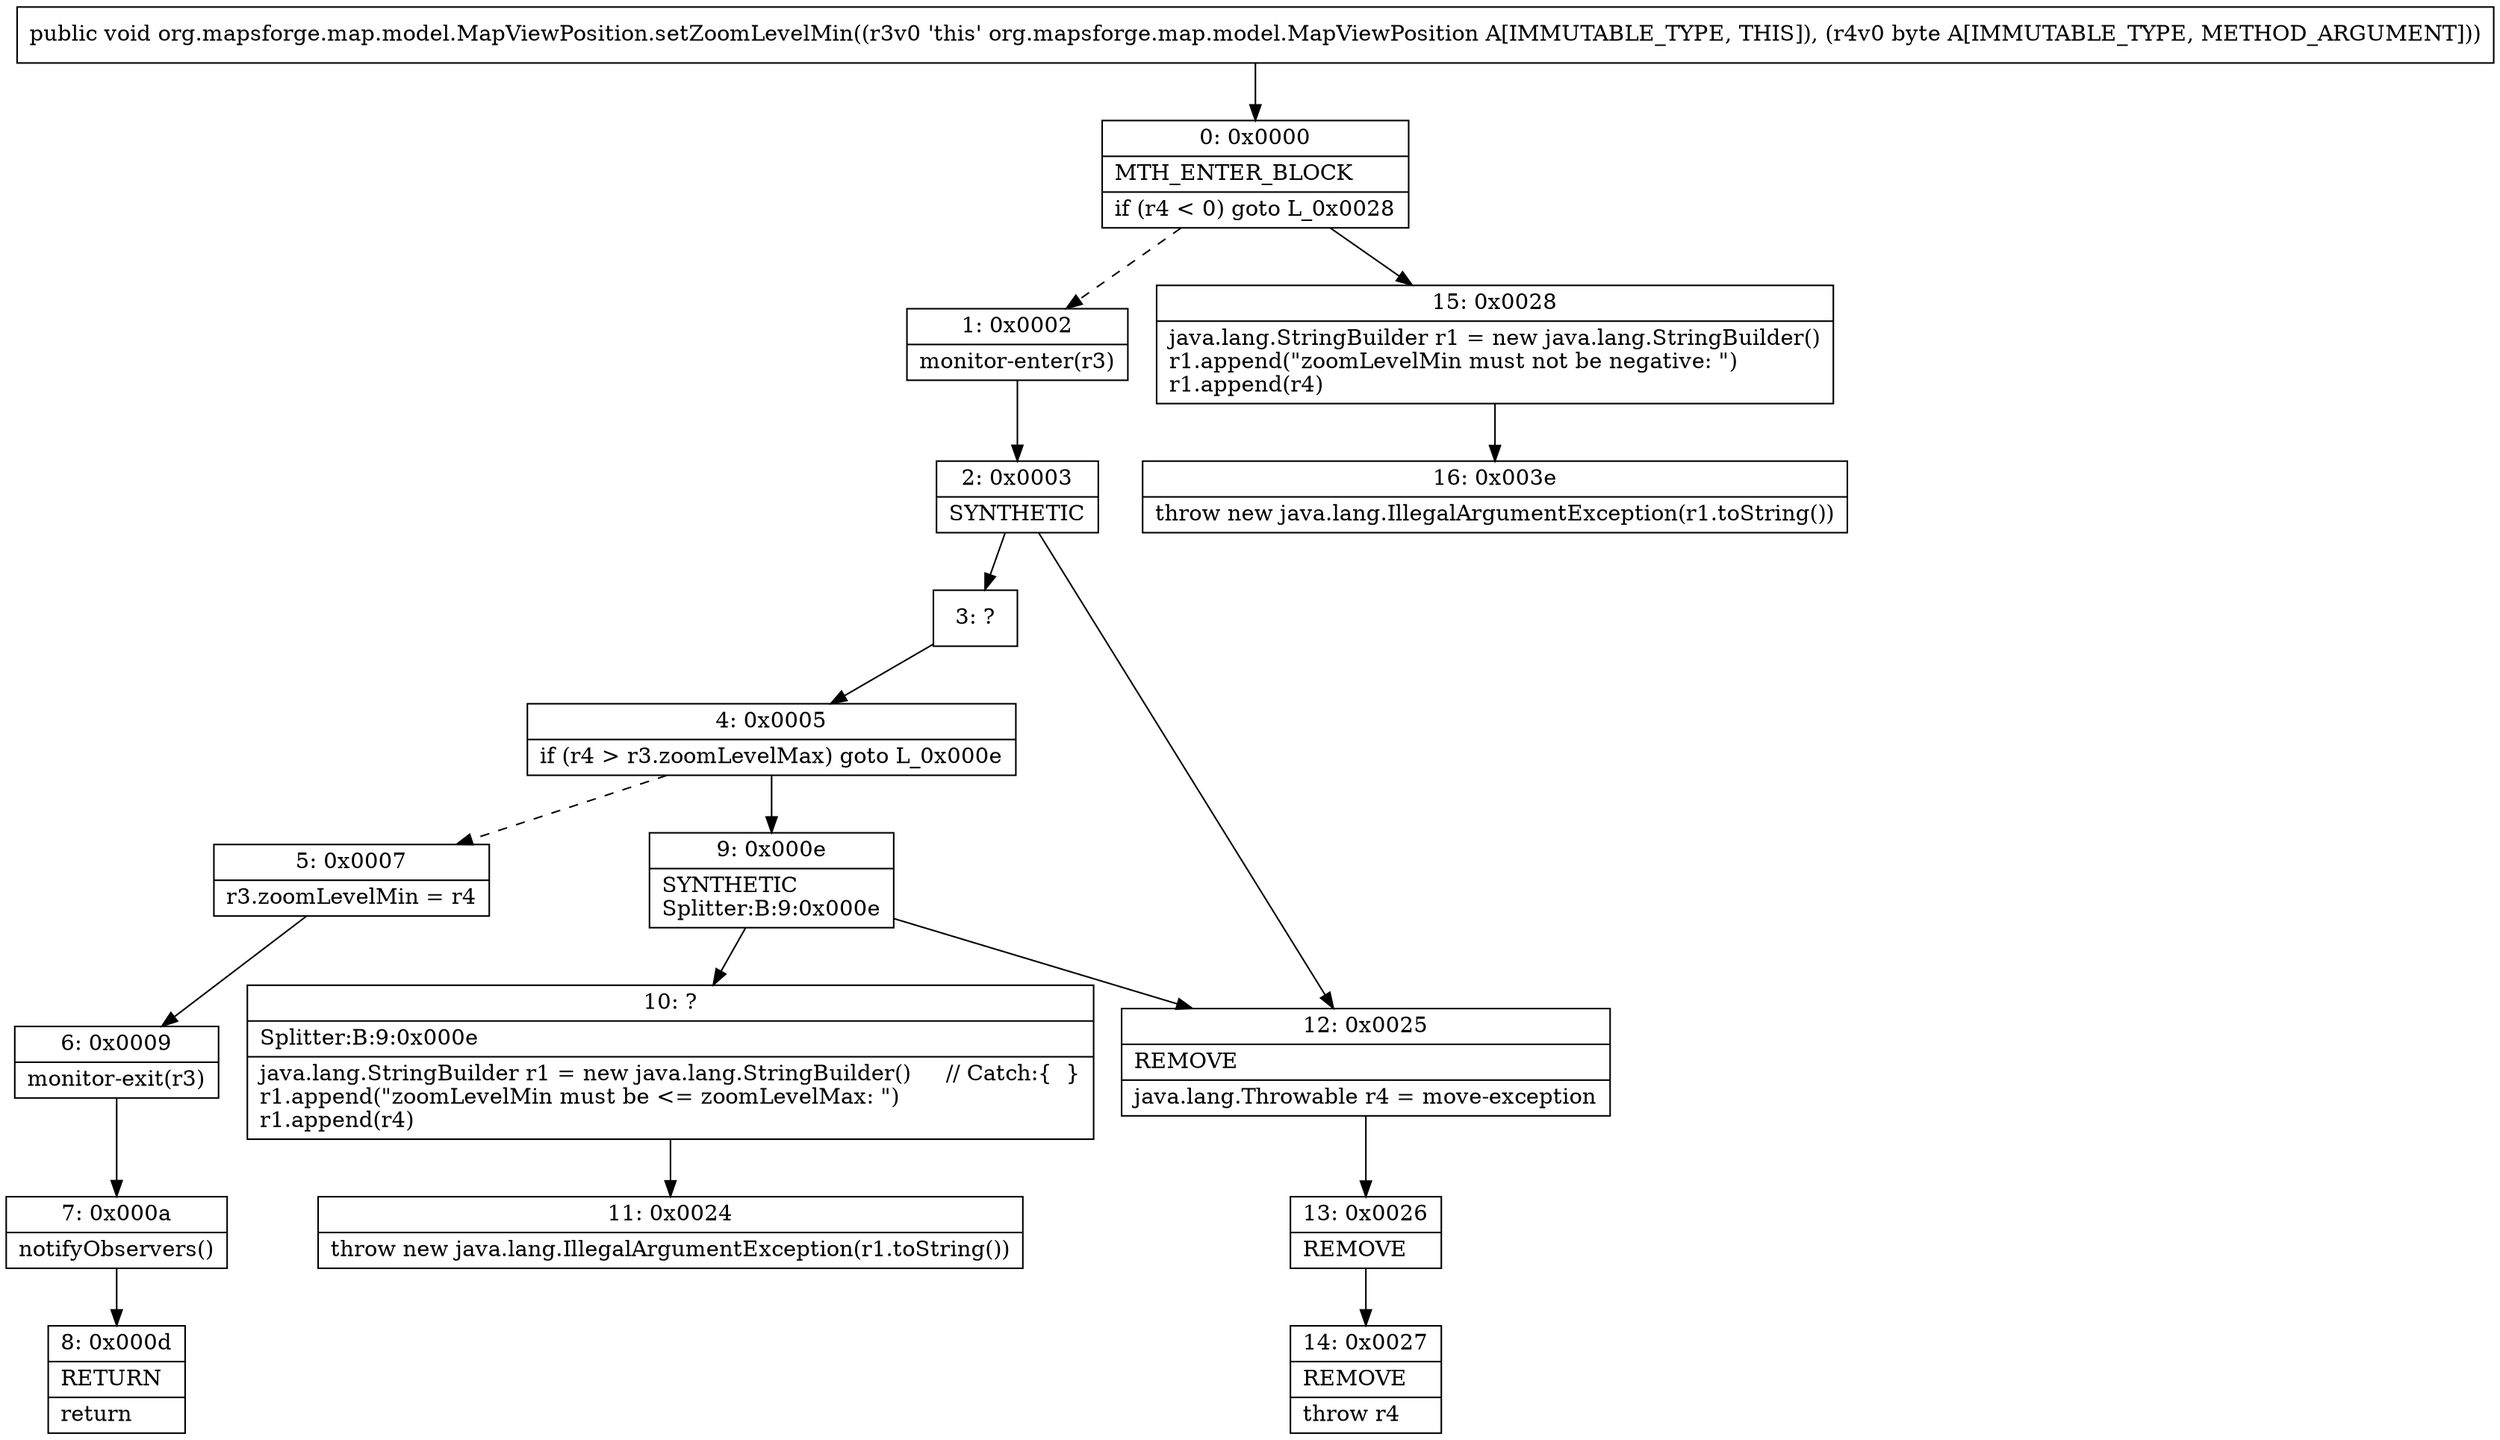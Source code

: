 digraph "CFG fororg.mapsforge.map.model.MapViewPosition.setZoomLevelMin(B)V" {
Node_0 [shape=record,label="{0\:\ 0x0000|MTH_ENTER_BLOCK\l|if (r4 \< 0) goto L_0x0028\l}"];
Node_1 [shape=record,label="{1\:\ 0x0002|monitor\-enter(r3)\l}"];
Node_2 [shape=record,label="{2\:\ 0x0003|SYNTHETIC\l}"];
Node_3 [shape=record,label="{3\:\ ?}"];
Node_4 [shape=record,label="{4\:\ 0x0005|if (r4 \> r3.zoomLevelMax) goto L_0x000e\l}"];
Node_5 [shape=record,label="{5\:\ 0x0007|r3.zoomLevelMin = r4\l}"];
Node_6 [shape=record,label="{6\:\ 0x0009|monitor\-exit(r3)\l}"];
Node_7 [shape=record,label="{7\:\ 0x000a|notifyObservers()\l}"];
Node_8 [shape=record,label="{8\:\ 0x000d|RETURN\l|return\l}"];
Node_9 [shape=record,label="{9\:\ 0x000e|SYNTHETIC\lSplitter:B:9:0x000e\l}"];
Node_10 [shape=record,label="{10\:\ ?|Splitter:B:9:0x000e\l|java.lang.StringBuilder r1 = new java.lang.StringBuilder()     \/\/ Catch:\{  \}\lr1.append(\"zoomLevelMin must be \<= zoomLevelMax: \")\lr1.append(r4)\l}"];
Node_11 [shape=record,label="{11\:\ 0x0024|throw new java.lang.IllegalArgumentException(r1.toString())\l}"];
Node_12 [shape=record,label="{12\:\ 0x0025|REMOVE\l|java.lang.Throwable r4 = move\-exception\l}"];
Node_13 [shape=record,label="{13\:\ 0x0026|REMOVE\l}"];
Node_14 [shape=record,label="{14\:\ 0x0027|REMOVE\l|throw r4\l}"];
Node_15 [shape=record,label="{15\:\ 0x0028|java.lang.StringBuilder r1 = new java.lang.StringBuilder()\lr1.append(\"zoomLevelMin must not be negative: \")\lr1.append(r4)\l}"];
Node_16 [shape=record,label="{16\:\ 0x003e|throw new java.lang.IllegalArgumentException(r1.toString())\l}"];
MethodNode[shape=record,label="{public void org.mapsforge.map.model.MapViewPosition.setZoomLevelMin((r3v0 'this' org.mapsforge.map.model.MapViewPosition A[IMMUTABLE_TYPE, THIS]), (r4v0 byte A[IMMUTABLE_TYPE, METHOD_ARGUMENT])) }"];
MethodNode -> Node_0;
Node_0 -> Node_1[style=dashed];
Node_0 -> Node_15;
Node_1 -> Node_2;
Node_2 -> Node_3;
Node_2 -> Node_12;
Node_3 -> Node_4;
Node_4 -> Node_5[style=dashed];
Node_4 -> Node_9;
Node_5 -> Node_6;
Node_6 -> Node_7;
Node_7 -> Node_8;
Node_9 -> Node_10;
Node_9 -> Node_12;
Node_10 -> Node_11;
Node_12 -> Node_13;
Node_13 -> Node_14;
Node_15 -> Node_16;
}

